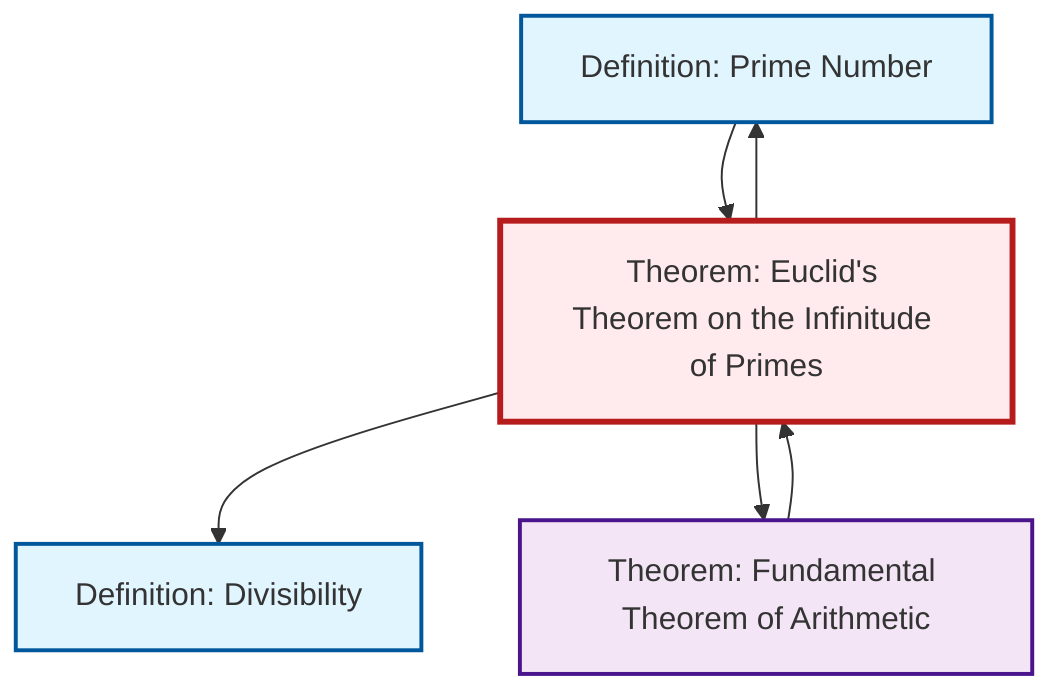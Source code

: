 graph TD
    classDef definition fill:#e1f5fe,stroke:#01579b,stroke-width:2px
    classDef theorem fill:#f3e5f5,stroke:#4a148c,stroke-width:2px
    classDef axiom fill:#fff3e0,stroke:#e65100,stroke-width:2px
    classDef example fill:#e8f5e9,stroke:#1b5e20,stroke-width:2px
    classDef current fill:#ffebee,stroke:#b71c1c,stroke-width:3px
    def-prime["Definition: Prime Number"]:::definition
    thm-euclid-infinitude-primes["Theorem: Euclid's Theorem on the Infinitude of Primes"]:::theorem
    def-divisibility["Definition: Divisibility"]:::definition
    thm-fundamental-arithmetic["Theorem: Fundamental Theorem of Arithmetic"]:::theorem
    thm-euclid-infinitude-primes --> def-divisibility
    thm-euclid-infinitude-primes --> def-prime
    thm-euclid-infinitude-primes --> thm-fundamental-arithmetic
    def-prime --> thm-euclid-infinitude-primes
    thm-fundamental-arithmetic --> thm-euclid-infinitude-primes
    class thm-euclid-infinitude-primes current